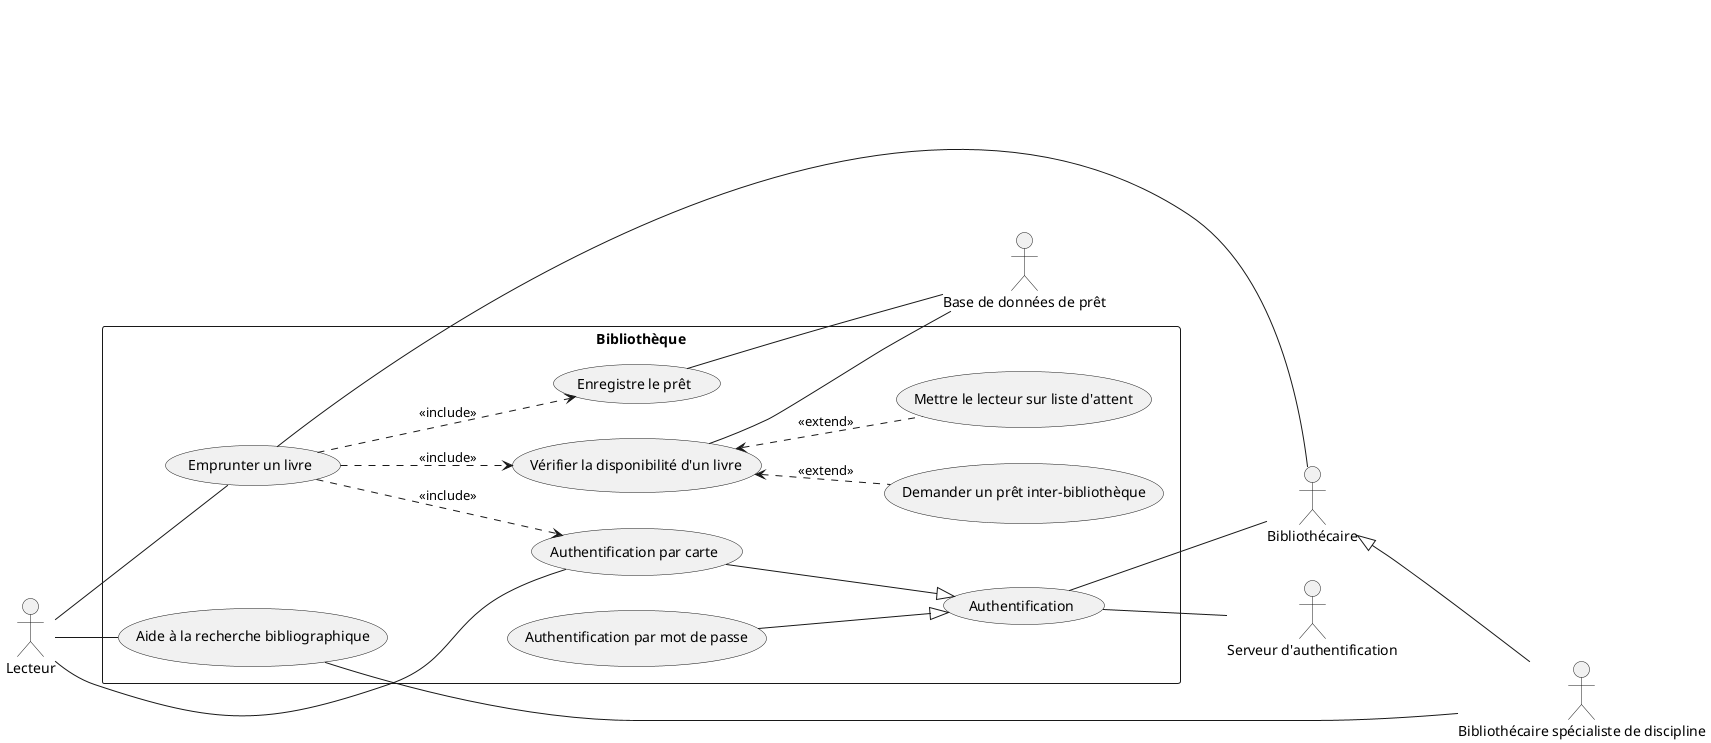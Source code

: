 @startuml
left to right direction

skinparam packageStyle rectangle

actor "Lecteur" as Lecteur

rectangle Bibliothèque {
    usecase (Demander un prêt inter-bibliothèque) as DemanderPretInterBibliotheque
    usecase (Mettre le lecteur sur liste d'attent) as MettreLecteurListeAttente
    usecase (Vérifier la disponibilité d'un livre) as VerifierDisponibiliteLivre
    usecase (Emprunter un livre) as EmprunterLivre
    usecase (Enregistre le prêt) as EnregistrerPret
    usecase (Authentification) as Authentification
    usecase (Authentification par carte) as AuthentificationParCarte
    usecase (Authentification par mot de passe) as AuthentificationParMotDePasse
    usecase (Aide à la recherche bibliographique) as AideRechercheBibliographique
}


actor "Serveur d'authentification" as ServeurAuthentification
actor "Base de données de prêt" as BaseDeDonnees
actor "Bibliothécaire" as Bibliothecaire
actor "Bibliothécaire spécialiste de discipline" as Specialiste

Lecteur -- EmprunterLivre
Lecteur -- AideRechercheBibliographique
Lecteur -- AuthentificationParCarte

EmprunterLivre -- Bibliothecaire
VerifierDisponibiliteLivre -- BaseDeDonnees
EnregistrerPret -- BaseDeDonnees
Authentification -- Bibliothecaire
Authentification -- ServeurAuthentification
AideRechercheBibliographique -- Specialiste

AuthentificationParCarte --^ Authentification
AuthentificationParMotDePasse --^ Authentification

EmprunterLivre ..> EnregistrerPret : <<include>>
EmprunterLivre ..> VerifierDisponibiliteLivre : <<include>>
EmprunterLivre ..> AuthentificationParCarte : <<include>>

VerifierDisponibiliteLivre <.. DemanderPretInterBibliotheque  : <<extend>>
VerifierDisponibiliteLivre <.. MettreLecteurListeAttente  : <<extend>>

Bibliothecaire ^-- Specialiste


@enduml
